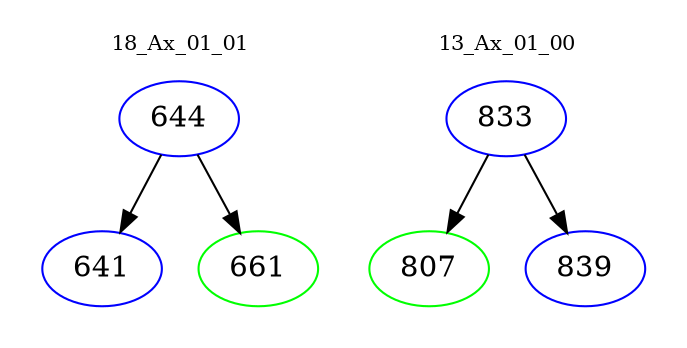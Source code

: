 digraph{
subgraph cluster_0 {
color = white
label = "18_Ax_01_01";
fontsize=10;
T0_644 [label="644", color="blue"]
T0_644 -> T0_641 [color="black"]
T0_641 [label="641", color="blue"]
T0_644 -> T0_661 [color="black"]
T0_661 [label="661", color="green"]
}
subgraph cluster_1 {
color = white
label = "13_Ax_01_00";
fontsize=10;
T1_833 [label="833", color="blue"]
T1_833 -> T1_807 [color="black"]
T1_807 [label="807", color="green"]
T1_833 -> T1_839 [color="black"]
T1_839 [label="839", color="blue"]
}
}
